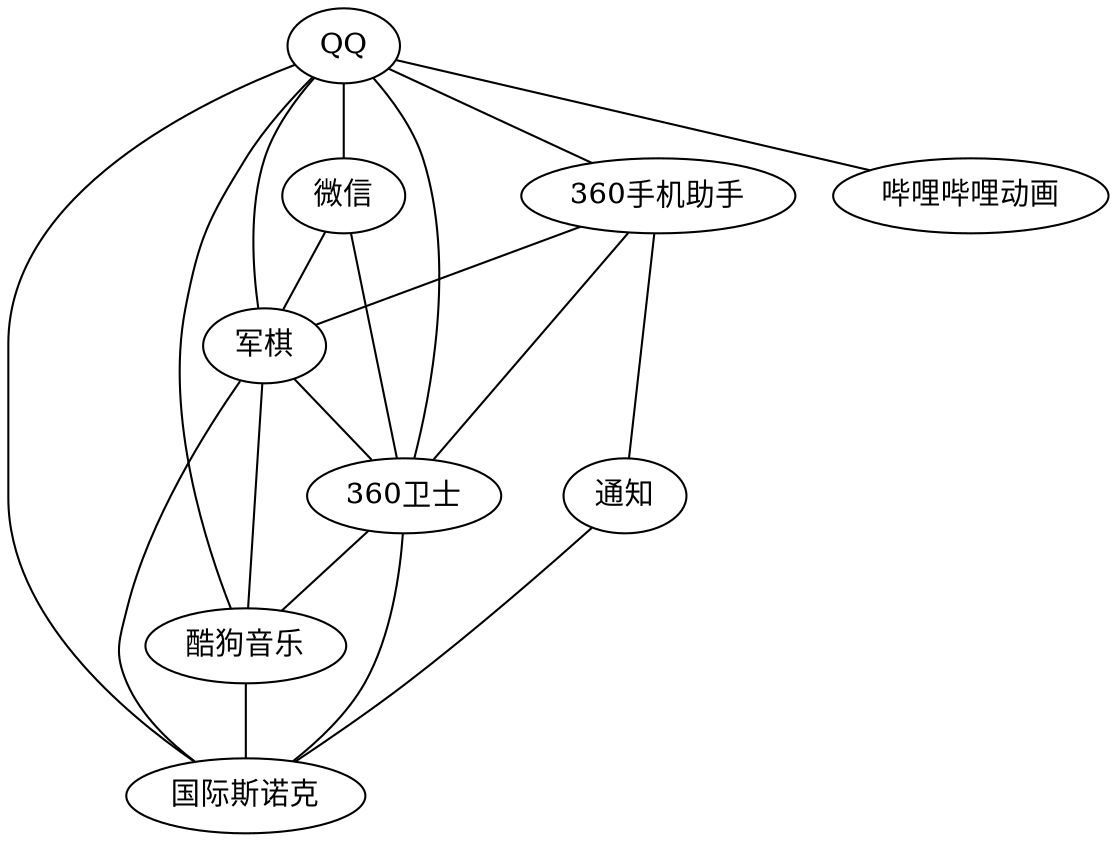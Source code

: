 strict graph  {
	QQ -- "360手机助手"	 [weights="[0, 0, 0, 0, 0, 0, 3]"];
	QQ -- 哔哩哔哩动画	 [weights="[0, 0, 0, 0, 0, 0, 1]"];
	QQ -- 微信	 [weights="[0, 0, 0, 0, 0, 0, 2]"];
	QQ -- 军棋	 [weights="[0, 0, 0, 0, 0, 0, 5]"];
	QQ -- "360卫士"	 [weights="[0, 0, 0, 0, 0, 0, 10]"];
	QQ -- 酷狗音乐	 [weights="[0, 0, 0, 0, 0, 0, 2]"];
	QQ -- 国际斯诺克	 [weights="[0, 0, 0, 0, 0, 0, 2]"];
	"360手机助手" -- 通知	 [weights="[0, 0, 0, 0, 0, 0, 1]"];
	"360手机助手" -- 军棋	 [weights="[0, 0, 0, 0, 0, 0, 1]"];
	"360手机助手" -- "360卫士"	 [weights="[0, 0, 0, 0, 0, 0, 5]"];
	通知 -- 国际斯诺克	 [weights="[0, 0, 0, 0, 0, 0, 1]"];
	微信 -- 军棋	 [weights="[0, 0, 0, 0, 0, 0, 3]"];
	微信 -- "360卫士"	 [weights="[0, 0, 0, 0, 0, 0, 2]"];
	军棋 -- "360卫士"	 [weights="[0, 0, 0, 0, 0, 0, 4]"];
	军棋 -- 酷狗音乐	 [weights="[0, 0, 0, 0, 0, 0, 2]"];
	军棋 -- 国际斯诺克	 [weights="[0, 0, 0, 0, 0, 0, 1]"];
	"360卫士" -- 酷狗音乐	 [weights="[0, 0, 0, 0, 0, 0, 2]"];
	"360卫士" -- 国际斯诺克	 [weights="[0, 0, 0, 0, 0, 0, 3]"];
	酷狗音乐 -- 国际斯诺克	 [weights="[0, 0, 0, 0, 0, 0, 1]"];
}

